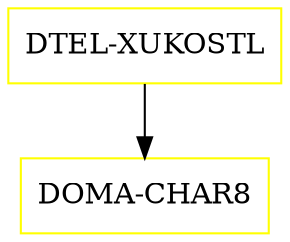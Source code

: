 digraph G {
  "DTEL-XUKOSTL" [shape=box,color=yellow];
  "DOMA-CHAR8" [shape=box,color=yellow,URL="./DOMA_CHAR8.html"];
  "DTEL-XUKOSTL" -> "DOMA-CHAR8";
}

